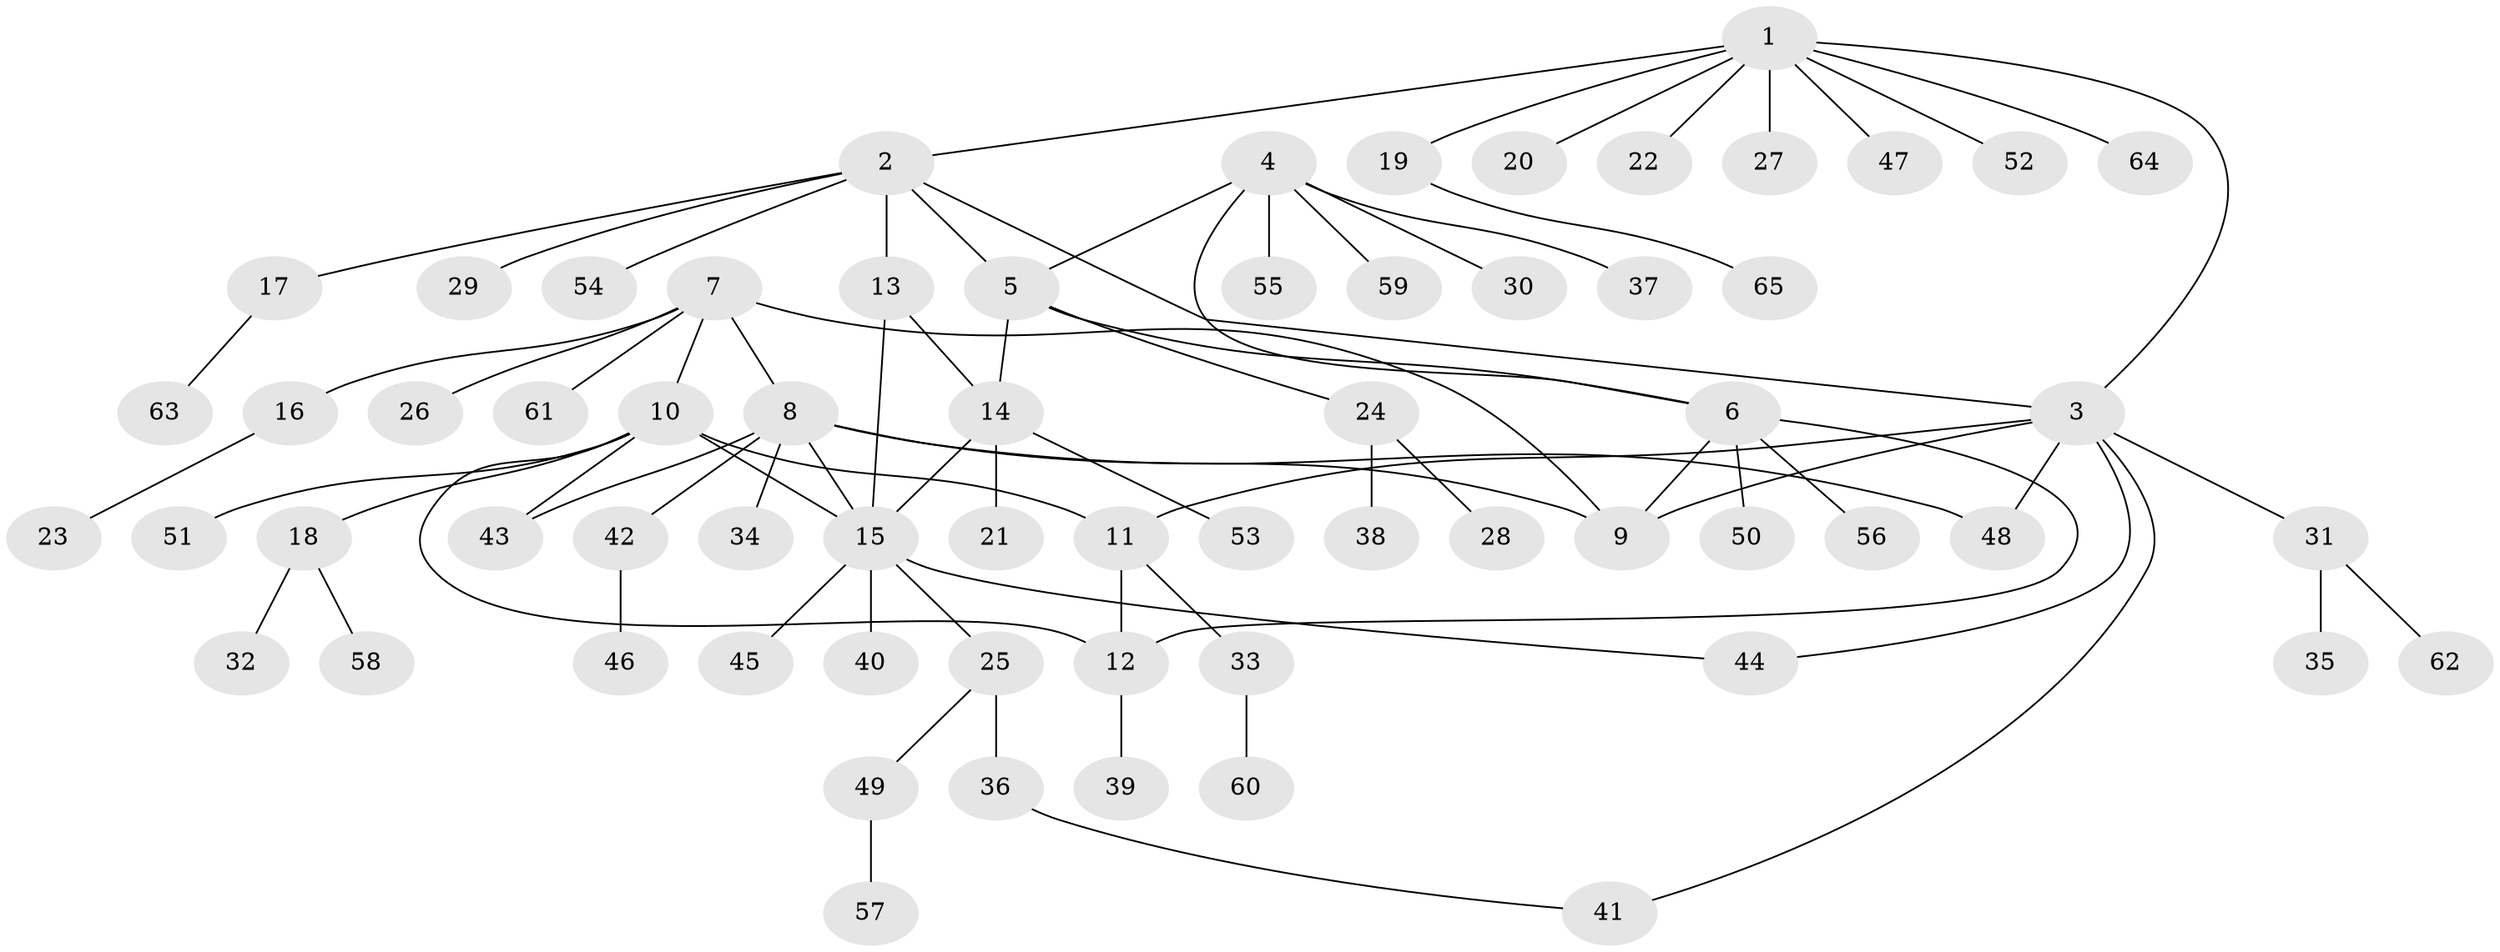 // Generated by graph-tools (version 1.1) at 2025/26/03/09/25 03:26:47]
// undirected, 65 vertices, 79 edges
graph export_dot {
graph [start="1"]
  node [color=gray90,style=filled];
  1;
  2;
  3;
  4;
  5;
  6;
  7;
  8;
  9;
  10;
  11;
  12;
  13;
  14;
  15;
  16;
  17;
  18;
  19;
  20;
  21;
  22;
  23;
  24;
  25;
  26;
  27;
  28;
  29;
  30;
  31;
  32;
  33;
  34;
  35;
  36;
  37;
  38;
  39;
  40;
  41;
  42;
  43;
  44;
  45;
  46;
  47;
  48;
  49;
  50;
  51;
  52;
  53;
  54;
  55;
  56;
  57;
  58;
  59;
  60;
  61;
  62;
  63;
  64;
  65;
  1 -- 2;
  1 -- 3;
  1 -- 19;
  1 -- 20;
  1 -- 22;
  1 -- 27;
  1 -- 47;
  1 -- 52;
  1 -- 64;
  2 -- 3;
  2 -- 5;
  2 -- 13;
  2 -- 17;
  2 -- 29;
  2 -- 54;
  3 -- 9;
  3 -- 11;
  3 -- 31;
  3 -- 41;
  3 -- 44;
  3 -- 48;
  4 -- 5;
  4 -- 6;
  4 -- 30;
  4 -- 37;
  4 -- 55;
  4 -- 59;
  5 -- 6;
  5 -- 14;
  5 -- 24;
  6 -- 9;
  6 -- 12;
  6 -- 50;
  6 -- 56;
  7 -- 8;
  7 -- 9;
  7 -- 10;
  7 -- 16;
  7 -- 26;
  7 -- 61;
  8 -- 9;
  8 -- 15;
  8 -- 34;
  8 -- 42;
  8 -- 43;
  8 -- 48;
  10 -- 11;
  10 -- 12;
  10 -- 15;
  10 -- 18;
  10 -- 43;
  10 -- 51;
  11 -- 12;
  11 -- 33;
  12 -- 39;
  13 -- 14;
  13 -- 15;
  14 -- 15;
  14 -- 21;
  14 -- 53;
  15 -- 25;
  15 -- 40;
  15 -- 44;
  15 -- 45;
  16 -- 23;
  17 -- 63;
  18 -- 32;
  18 -- 58;
  19 -- 65;
  24 -- 28;
  24 -- 38;
  25 -- 36;
  25 -- 49;
  31 -- 35;
  31 -- 62;
  33 -- 60;
  36 -- 41;
  42 -- 46;
  49 -- 57;
}
